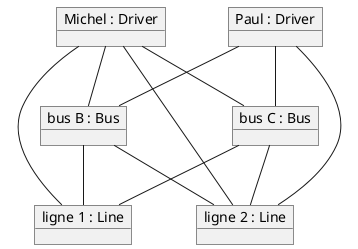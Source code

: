 @startuml


' Michel conduit le bus B sur la ligne 1 : 
object "Michel : Driver" as michel
object "bus B : Bus" as busB
object "ligne 1 : Line" as ligne1
michel -- busB 
busB -- ligne1

' Paul consuit le bus B sur la ligne 2 :
object "Paul : Driver" as paul
object "ligne 2 : Line" as ligne2
paul -- busB
busB -- ligne2

' associer les drivers aux lignes :

michel -- ligne1
paul -- ligne2

' Michel conduit le bus B sur la ligne 2 :

michel -- ligne2

' Michel et paul consuisent le bus C sur les lignes 1 et 2
object "bus C : Bus" as busC

michel -- busC
paul -- busC
busC -- ligne1
busC -- ligne2

@enduml
